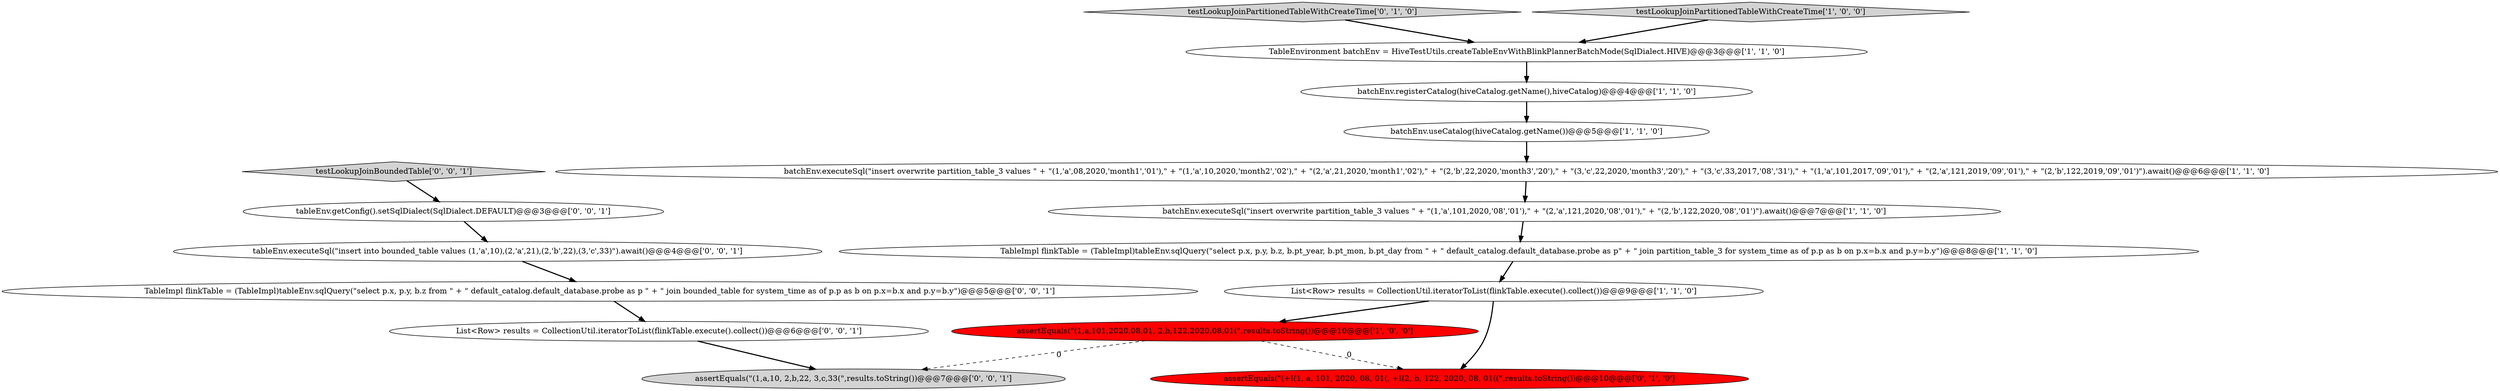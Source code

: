digraph {
8 [style = filled, label = "batchEnv.executeSql(\"insert overwrite partition_table_3 values \" + \"(1,'a',101,2020,'08','01'),\" + \"(2,'a',121,2020,'08','01'),\" + \"(2,'b',122,2020,'08','01')\").await()@@@7@@@['1', '1', '0']", fillcolor = white, shape = ellipse image = "AAA0AAABBB1BBB"];
10 [style = filled, label = "testLookupJoinPartitionedTableWithCreateTime['0', '1', '0']", fillcolor = lightgray, shape = diamond image = "AAA0AAABBB2BBB"];
3 [style = filled, label = "batchEnv.executeSql(\"insert overwrite partition_table_3 values \" + \"(1,'a',08,2020,'month1','01'),\" + \"(1,'a',10,2020,'month2','02'),\" + \"(2,'a',21,2020,'month1','02'),\" + \"(2,'b',22,2020,'month3','20'),\" + \"(3,'c',22,2020,'month3','20'),\" + \"(3,'c',33,2017,'08','31'),\" + \"(1,'a',101,2017,'09','01'),\" + \"(2,'a',121,2019,'09','01'),\" + \"(2,'b',122,2019,'09','01')\").await()@@@6@@@['1', '1', '0']", fillcolor = white, shape = ellipse image = "AAA0AAABBB1BBB"];
5 [style = filled, label = "TableImpl flinkTable = (TableImpl)tableEnv.sqlQuery(\"select p.x, p.y, b.z, b.pt_year, b.pt_mon, b.pt_day from \" + \" default_catalog.default_database.probe as p\" + \" join partition_table_3 for system_time as of p.p as b on p.x=b.x and p.y=b.y\")@@@8@@@['1', '1', '0']", fillcolor = white, shape = ellipse image = "AAA0AAABBB1BBB"];
0 [style = filled, label = "batchEnv.useCatalog(hiveCatalog.getName())@@@5@@@['1', '1', '0']", fillcolor = white, shape = ellipse image = "AAA0AAABBB1BBB"];
4 [style = filled, label = "TableEnvironment batchEnv = HiveTestUtils.createTableEnvWithBlinkPlannerBatchMode(SqlDialect.HIVE)@@@3@@@['1', '1', '0']", fillcolor = white, shape = ellipse image = "AAA0AAABBB1BBB"];
7 [style = filled, label = "assertEquals(\"(1,a,101,2020,08,01, 2,b,122,2020,08,01(\",results.toString())@@@10@@@['1', '0', '0']", fillcolor = red, shape = ellipse image = "AAA1AAABBB1BBB"];
11 [style = filled, label = "testLookupJoinBoundedTable['0', '0', '1']", fillcolor = lightgray, shape = diamond image = "AAA0AAABBB3BBB"];
2 [style = filled, label = "batchEnv.registerCatalog(hiveCatalog.getName(),hiveCatalog)@@@4@@@['1', '1', '0']", fillcolor = white, shape = ellipse image = "AAA0AAABBB1BBB"];
1 [style = filled, label = "List<Row> results = CollectionUtil.iteratorToList(flinkTable.execute().collect())@@@9@@@['1', '1', '0']", fillcolor = white, shape = ellipse image = "AAA0AAABBB1BBB"];
16 [style = filled, label = "TableImpl flinkTable = (TableImpl)tableEnv.sqlQuery(\"select p.x, p.y, b.z from \" + \" default_catalog.default_database.probe as p \" + \" join bounded_table for system_time as of p.p as b on p.x=b.x and p.y=b.y\")@@@5@@@['0', '0', '1']", fillcolor = white, shape = ellipse image = "AAA0AAABBB3BBB"];
14 [style = filled, label = "assertEquals(\"(1,a,10, 2,b,22, 3,c,33(\",results.toString())@@@7@@@['0', '0', '1']", fillcolor = lightgray, shape = ellipse image = "AAA0AAABBB3BBB"];
15 [style = filled, label = "tableEnv.getConfig().setSqlDialect(SqlDialect.DEFAULT)@@@3@@@['0', '0', '1']", fillcolor = white, shape = ellipse image = "AAA0AAABBB3BBB"];
12 [style = filled, label = "List<Row> results = CollectionUtil.iteratorToList(flinkTable.execute().collect())@@@6@@@['0', '0', '1']", fillcolor = white, shape = ellipse image = "AAA0AAABBB3BBB"];
6 [style = filled, label = "testLookupJoinPartitionedTableWithCreateTime['1', '0', '0']", fillcolor = lightgray, shape = diamond image = "AAA0AAABBB1BBB"];
9 [style = filled, label = "assertEquals(\"(+I(1, a, 101, 2020, 08, 01(, +I(2, b, 122, 2020, 08, 01((\",results.toString())@@@10@@@['0', '1', '0']", fillcolor = red, shape = ellipse image = "AAA1AAABBB2BBB"];
13 [style = filled, label = "tableEnv.executeSql(\"insert into bounded_table values (1,'a',10),(2,'a',21),(2,'b',22),(3,'c',33)\").await()@@@4@@@['0', '0', '1']", fillcolor = white, shape = ellipse image = "AAA0AAABBB3BBB"];
7->14 [style = dashed, label="0"];
0->3 [style = bold, label=""];
5->1 [style = bold, label=""];
6->4 [style = bold, label=""];
2->0 [style = bold, label=""];
15->13 [style = bold, label=""];
4->2 [style = bold, label=""];
11->15 [style = bold, label=""];
8->5 [style = bold, label=""];
7->9 [style = dashed, label="0"];
1->7 [style = bold, label=""];
16->12 [style = bold, label=""];
3->8 [style = bold, label=""];
13->16 [style = bold, label=""];
1->9 [style = bold, label=""];
12->14 [style = bold, label=""];
10->4 [style = bold, label=""];
}
